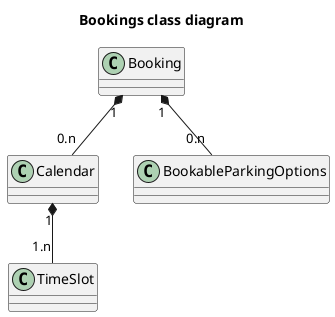 @startuml
title Bookings class diagram

Booking "1" *-- "0.n" Calendar
Booking "1" *-- "0.n" BookableParkingOptions
Calendar "1" *-- "1.n" TimeSlot

@enduml
